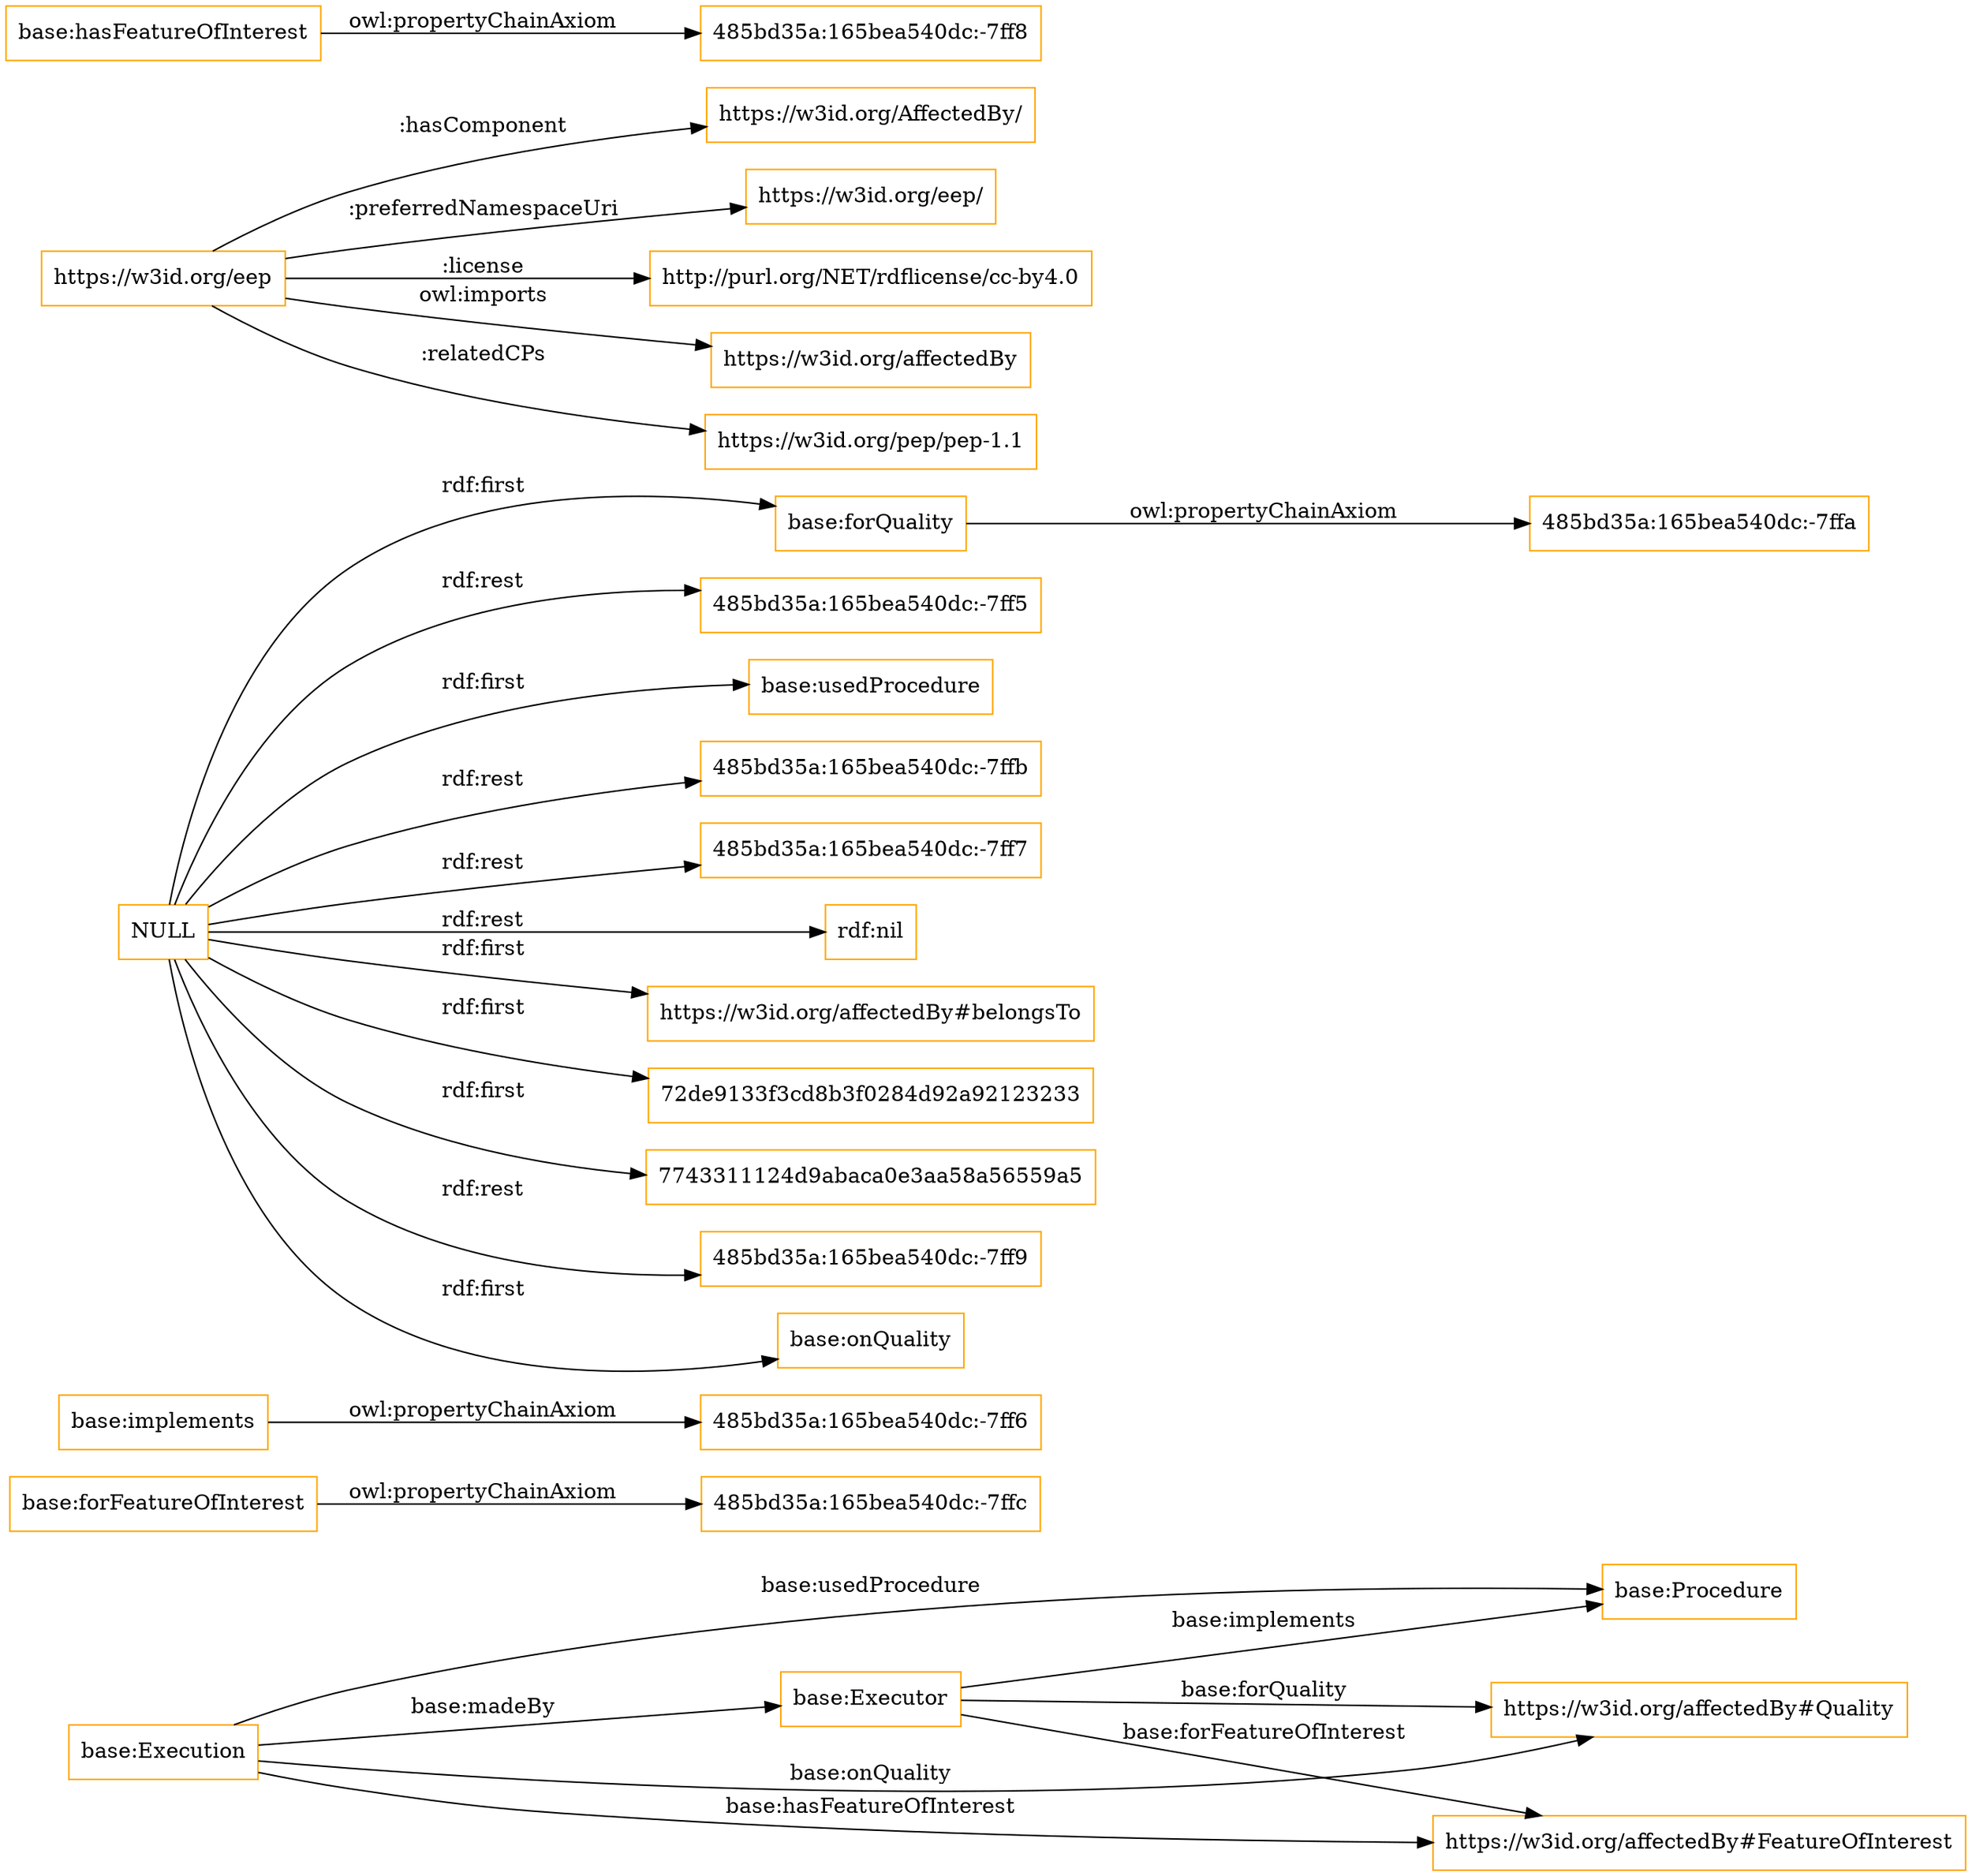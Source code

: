 digraph ar2dtool_diagram { 
rankdir=LR;
size="1501"
node [shape = rectangle, color="orange"]; "base:Procedure" "base:Executor" "base:Execution" "https://w3id.org/affectedBy#Quality" "https://w3id.org/affectedBy#FeatureOfInterest" ; /*classes style*/
	"base:forFeatureOfInterest" -> "485bd35a:165bea540dc:-7ffc" [ label = "owl:propertyChainAxiom" ];
	"base:implements" -> "485bd35a:165bea540dc:-7ff6" [ label = "owl:propertyChainAxiom" ];
	"base:forQuality" -> "485bd35a:165bea540dc:-7ffa" [ label = "owl:propertyChainAxiom" ];
	"https://w3id.org/eep" -> "https://w3id.org/AffectedBy/" [ label = ":hasComponent" ];
	"https://w3id.org/eep" -> "https://w3id.org/eep/" [ label = ":preferredNamespaceUri" ];
	"https://w3id.org/eep" -> "http://purl.org/NET/rdflicense/cc-by4.0" [ label = ":license" ];
	"https://w3id.org/eep" -> "https://w3id.org/affectedBy" [ label = "owl:imports" ];
	"https://w3id.org/eep" -> "https://w3id.org/pep/pep-1.1" [ label = ":relatedCPs" ];
	"base:hasFeatureOfInterest" -> "485bd35a:165bea540dc:-7ff8" [ label = "owl:propertyChainAxiom" ];
	"NULL" -> "485bd35a:165bea540dc:-7ff5" [ label = "rdf:rest" ];
	"NULL" -> "base:usedProcedure" [ label = "rdf:first" ];
	"NULL" -> "485bd35a:165bea540dc:-7ffb" [ label = "rdf:rest" ];
	"NULL" -> "485bd35a:165bea540dc:-7ff7" [ label = "rdf:rest" ];
	"NULL" -> "rdf:nil" [ label = "rdf:rest" ];
	"NULL" -> "https://w3id.org/affectedBy#belongsTo" [ label = "rdf:first" ];
	"NULL" -> "72de9133f3cd8b3f0284d92a92123233" [ label = "rdf:first" ];
	"NULL" -> "7743311124d9abaca0e3aa58a56559a5" [ label = "rdf:first" ];
	"NULL" -> "base:forQuality" [ label = "rdf:first" ];
	"NULL" -> "485bd35a:165bea540dc:-7ff9" [ label = "rdf:rest" ];
	"NULL" -> "base:onQuality" [ label = "rdf:first" ];
	"base:Executor" -> "https://w3id.org/affectedBy#FeatureOfInterest" [ label = "base:forFeatureOfInterest" ];
	"base:Executor" -> "base:Procedure" [ label = "base:implements" ];
	"base:Execution" -> "https://w3id.org/affectedBy#Quality" [ label = "base:onQuality" ];
	"base:Execution" -> "base:Executor" [ label = "base:madeBy" ];
	"base:Executor" -> "https://w3id.org/affectedBy#Quality" [ label = "base:forQuality" ];
	"base:Execution" -> "base:Procedure" [ label = "base:usedProcedure" ];
	"base:Execution" -> "https://w3id.org/affectedBy#FeatureOfInterest" [ label = "base:hasFeatureOfInterest" ];

}
